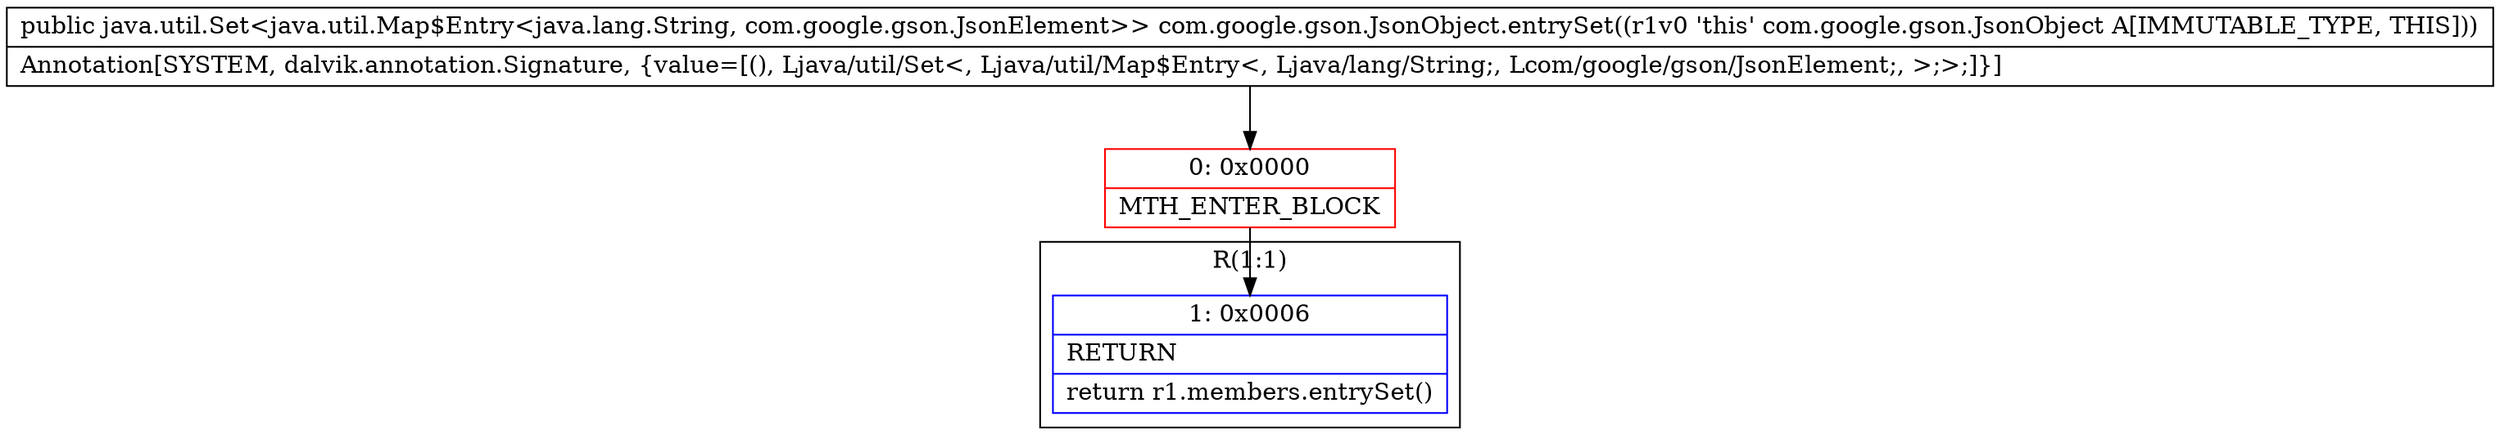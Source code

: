 digraph "CFG forcom.google.gson.JsonObject.entrySet()Ljava\/util\/Set;" {
subgraph cluster_Region_103888193 {
label = "R(1:1)";
node [shape=record,color=blue];
Node_1 [shape=record,label="{1\:\ 0x0006|RETURN\l|return r1.members.entrySet()\l}"];
}
Node_0 [shape=record,color=red,label="{0\:\ 0x0000|MTH_ENTER_BLOCK\l}"];
MethodNode[shape=record,label="{public java.util.Set\<java.util.Map$Entry\<java.lang.String, com.google.gson.JsonElement\>\> com.google.gson.JsonObject.entrySet((r1v0 'this' com.google.gson.JsonObject A[IMMUTABLE_TYPE, THIS]))  | Annotation[SYSTEM, dalvik.annotation.Signature, \{value=[(), Ljava\/util\/Set\<, Ljava\/util\/Map$Entry\<, Ljava\/lang\/String;, Lcom\/google\/gson\/JsonElement;, \>;\>;]\}]\l}"];
MethodNode -> Node_0;
Node_0 -> Node_1;
}

